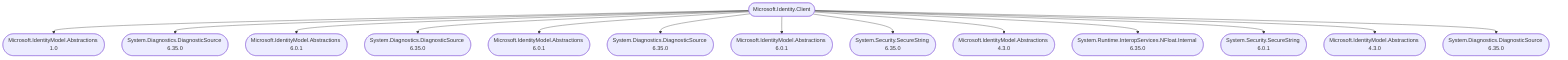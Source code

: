 graph TD
	A([Microsoft.Identity.Client]) --> B1([Microsoft.IdentityModel.Abstractions 1.0])
	A([Microsoft.Identity.Client]) --> B2([System.Diagnostics.DiagnosticSource 6.35.0])
	A([Microsoft.Identity.Client]) --> B3([Microsoft.IdentityModel.Abstractions 6.0.1])
	A([Microsoft.Identity.Client]) --> B4([System.Diagnostics.DiagnosticSource 6.35.0])
	A([Microsoft.Identity.Client]) --> B5([Microsoft.IdentityModel.Abstractions 6.0.1])
	A([Microsoft.Identity.Client]) --> B6([System.Diagnostics.DiagnosticSource 6.35.0])
	A([Microsoft.Identity.Client]) --> B7([Microsoft.IdentityModel.Abstractions 6.0.1])
	A([Microsoft.Identity.Client]) --> B8([System.Security.SecureString 6.35.0])
	A([Microsoft.Identity.Client]) --> B9([Microsoft.IdentityModel.Abstractions 4.3.0])
	A([Microsoft.Identity.Client]) --> B10([System.Runtime.InteropServices.NFloat.Internal 6.35.0])
	A([Microsoft.Identity.Client]) --> B11([System.Security.SecureString 6.0.1])
	A([Microsoft.Identity.Client]) --> B12([Microsoft.IdentityModel.Abstractions 4.3.0])
	A([Microsoft.Identity.Client]) --> B13([System.Diagnostics.DiagnosticSource 6.35.0])
